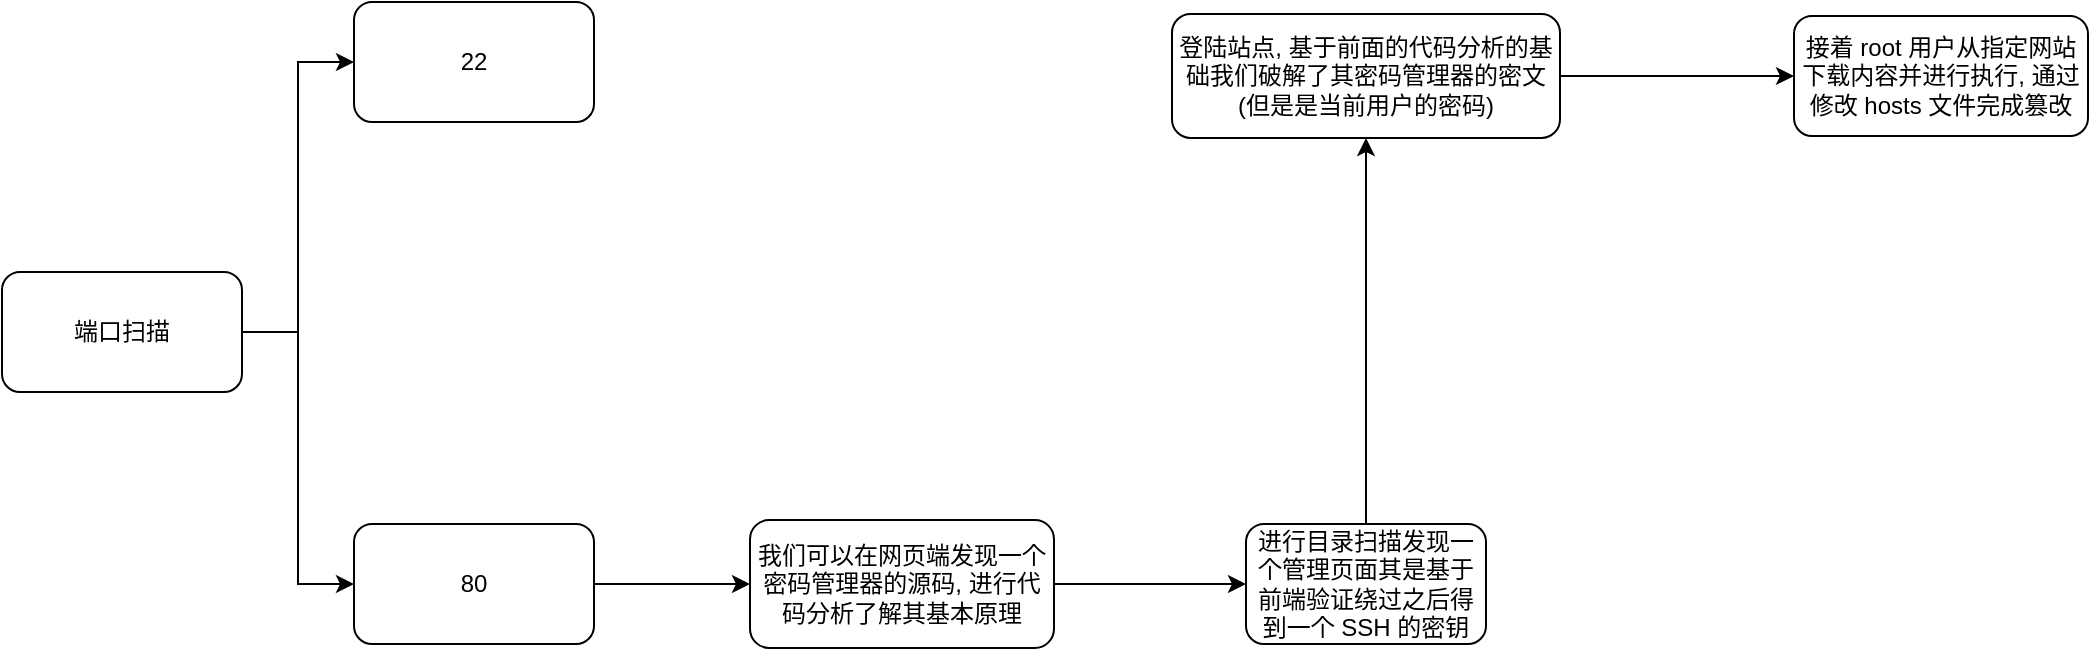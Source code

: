 <mxfile version="22.0.4" type="github">
  <diagram name="第 1 页" id="3czFzT0nAR_SEmdhdce0">
    <mxGraphModel dx="1050" dy="581" grid="0" gridSize="10" guides="1" tooltips="1" connect="1" arrows="1" fold="1" page="0" pageScale="1" pageWidth="827" pageHeight="1169" math="0" shadow="0">
      <root>
        <mxCell id="0" />
        <mxCell id="1" parent="0" />
        <mxCell id="dcElKO_90euGwtnWCuVp-3" value="" style="edgeStyle=orthogonalEdgeStyle;rounded=0;orthogonalLoop=1;jettySize=auto;html=1;entryX=0;entryY=0.5;entryDx=0;entryDy=0;" edge="1" parent="1" source="dcElKO_90euGwtnWCuVp-1" target="dcElKO_90euGwtnWCuVp-2">
          <mxGeometry relative="1" as="geometry" />
        </mxCell>
        <mxCell id="dcElKO_90euGwtnWCuVp-5" style="edgeStyle=orthogonalEdgeStyle;rounded=0;orthogonalLoop=1;jettySize=auto;html=1;entryX=0;entryY=0.5;entryDx=0;entryDy=0;" edge="1" parent="1" source="dcElKO_90euGwtnWCuVp-1" target="dcElKO_90euGwtnWCuVp-4">
          <mxGeometry relative="1" as="geometry" />
        </mxCell>
        <mxCell id="dcElKO_90euGwtnWCuVp-1" value="端口扫描" style="rounded=1;whiteSpace=wrap;html=1;" vertex="1" parent="1">
          <mxGeometry x="28" y="197" width="120" height="60" as="geometry" />
        </mxCell>
        <mxCell id="dcElKO_90euGwtnWCuVp-2" value="22" style="whiteSpace=wrap;html=1;rounded=1;" vertex="1" parent="1">
          <mxGeometry x="204" y="62" width="120" height="60" as="geometry" />
        </mxCell>
        <mxCell id="dcElKO_90euGwtnWCuVp-7" value="" style="edgeStyle=orthogonalEdgeStyle;rounded=0;orthogonalLoop=1;jettySize=auto;html=1;" edge="1" parent="1" source="dcElKO_90euGwtnWCuVp-4" target="dcElKO_90euGwtnWCuVp-6">
          <mxGeometry relative="1" as="geometry" />
        </mxCell>
        <mxCell id="dcElKO_90euGwtnWCuVp-4" value="80" style="whiteSpace=wrap;html=1;rounded=1;" vertex="1" parent="1">
          <mxGeometry x="204" y="323" width="120" height="60" as="geometry" />
        </mxCell>
        <mxCell id="dcElKO_90euGwtnWCuVp-9" value="" style="edgeStyle=orthogonalEdgeStyle;rounded=0;orthogonalLoop=1;jettySize=auto;html=1;" edge="1" parent="1" source="dcElKO_90euGwtnWCuVp-6" target="dcElKO_90euGwtnWCuVp-8">
          <mxGeometry relative="1" as="geometry" />
        </mxCell>
        <mxCell id="dcElKO_90euGwtnWCuVp-6" value="我们可以在网页端发现一个密码管理器的源码, 进行代码分析了解其基本原理" style="whiteSpace=wrap;html=1;rounded=1;" vertex="1" parent="1">
          <mxGeometry x="402" y="321" width="152" height="64" as="geometry" />
        </mxCell>
        <mxCell id="dcElKO_90euGwtnWCuVp-11" value="" style="edgeStyle=orthogonalEdgeStyle;rounded=0;orthogonalLoop=1;jettySize=auto;html=1;" edge="1" parent="1" source="dcElKO_90euGwtnWCuVp-8" target="dcElKO_90euGwtnWCuVp-10">
          <mxGeometry relative="1" as="geometry" />
        </mxCell>
        <mxCell id="dcElKO_90euGwtnWCuVp-8" value="进行目录扫描发现一个管理页面其是基于前端验证绕过之后得到一个 SSH 的密钥" style="whiteSpace=wrap;html=1;rounded=1;" vertex="1" parent="1">
          <mxGeometry x="650" y="323" width="120" height="60" as="geometry" />
        </mxCell>
        <mxCell id="dcElKO_90euGwtnWCuVp-13" value="" style="edgeStyle=orthogonalEdgeStyle;rounded=0;orthogonalLoop=1;jettySize=auto;html=1;" edge="1" parent="1" source="dcElKO_90euGwtnWCuVp-10" target="dcElKO_90euGwtnWCuVp-12">
          <mxGeometry relative="1" as="geometry" />
        </mxCell>
        <mxCell id="dcElKO_90euGwtnWCuVp-10" value="登陆站点, 基于前面的代码分析的基础我们破解了其密码管理器的密文(但是是当前用户的密码)" style="whiteSpace=wrap;html=1;rounded=1;" vertex="1" parent="1">
          <mxGeometry x="613" y="68" width="194" height="62" as="geometry" />
        </mxCell>
        <mxCell id="dcElKO_90euGwtnWCuVp-12" value="接着 root 用户从指定网站下载内容并进行执行, 通过修改 hosts 文件完成篡改" style="whiteSpace=wrap;html=1;rounded=1;" vertex="1" parent="1">
          <mxGeometry x="924" y="69" width="147" height="60" as="geometry" />
        </mxCell>
      </root>
    </mxGraphModel>
  </diagram>
</mxfile>
